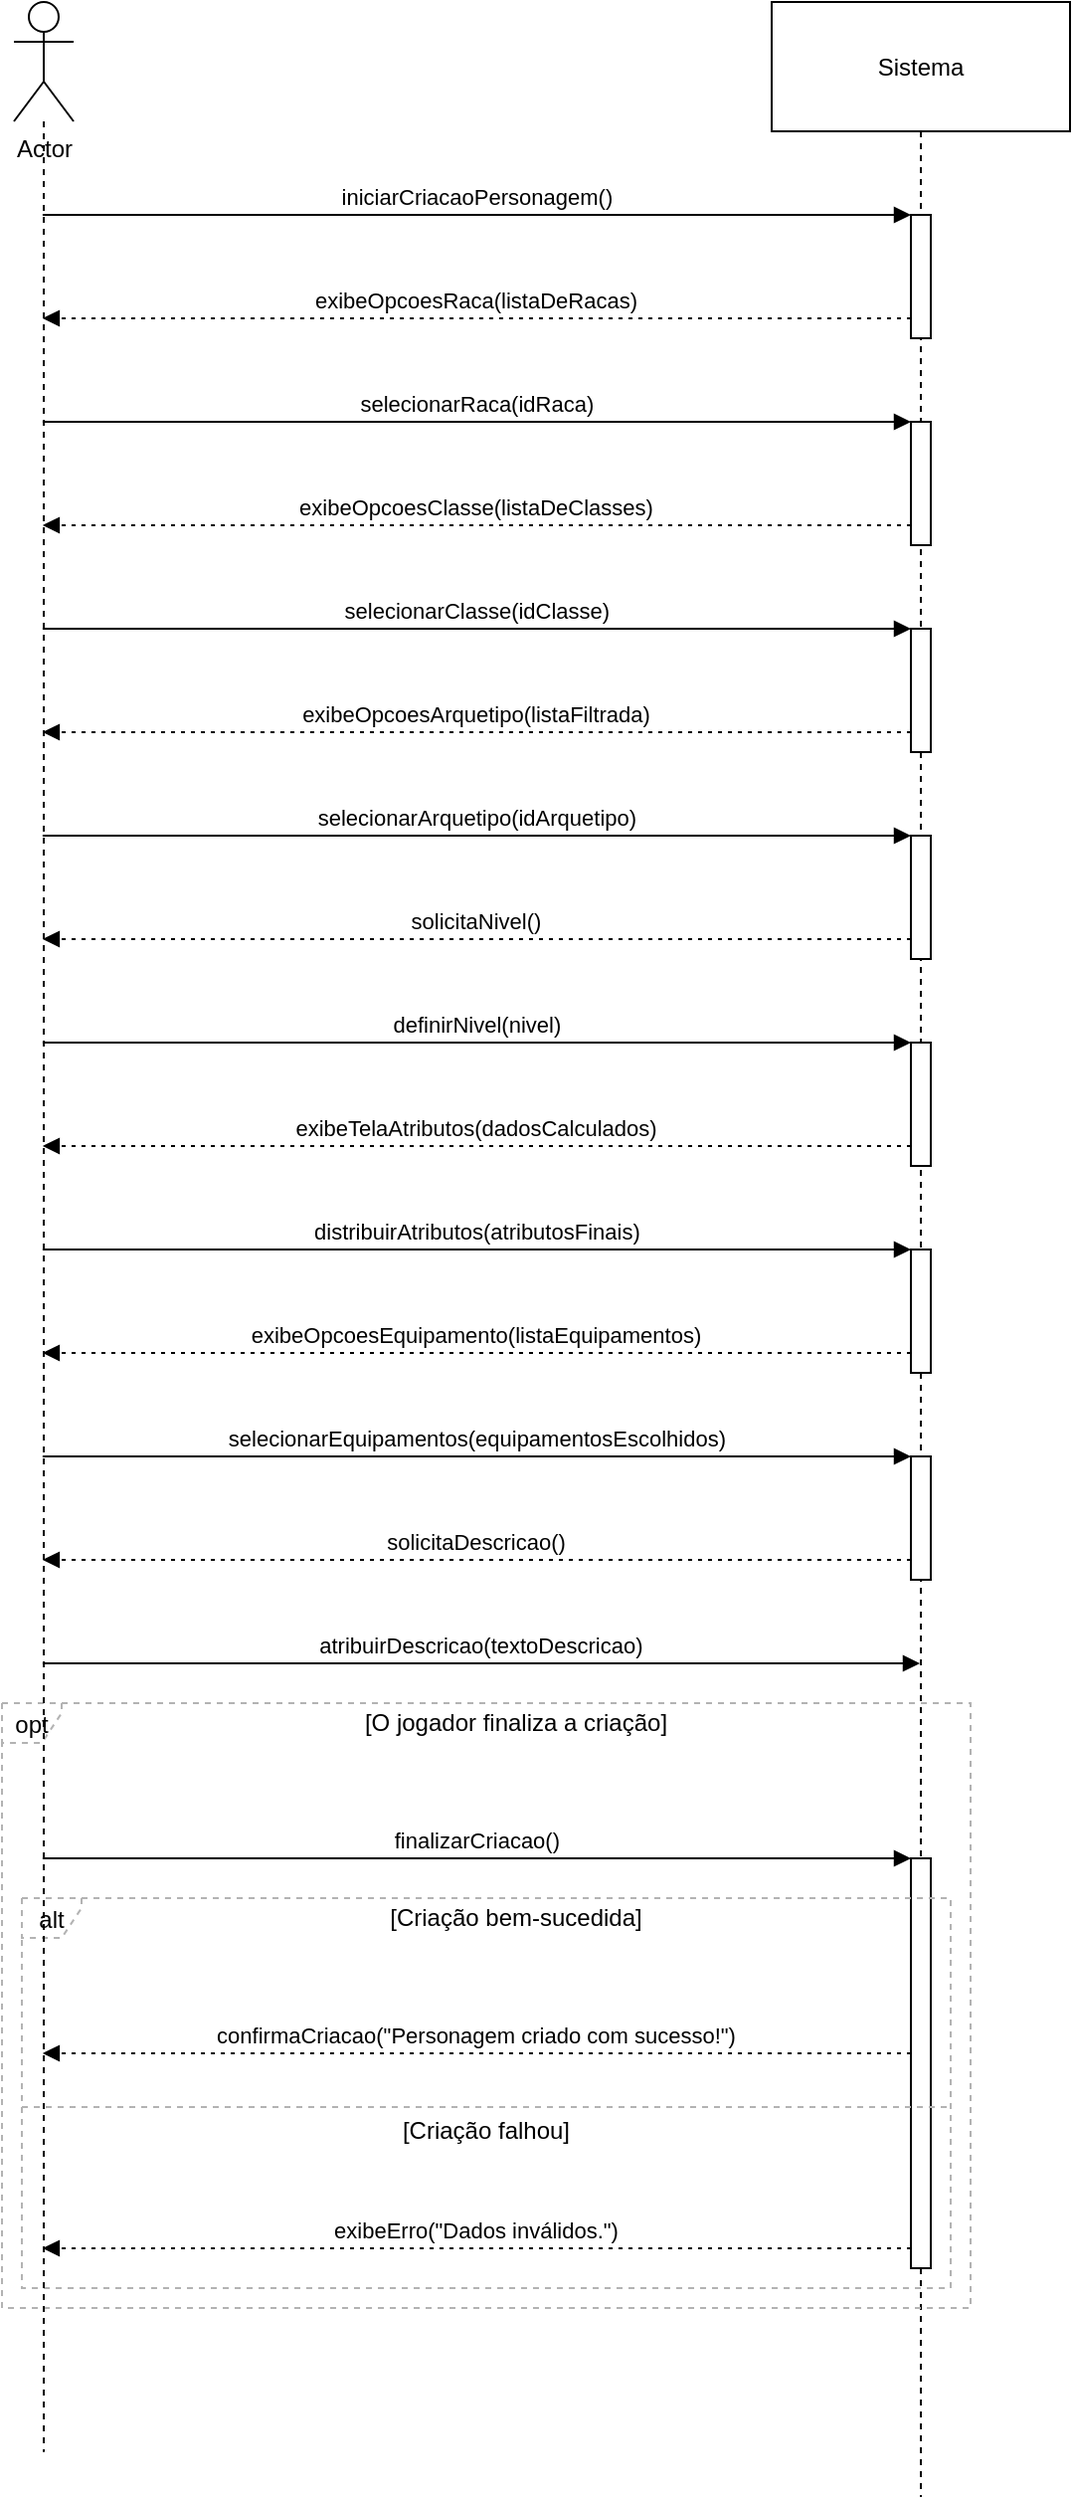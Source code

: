 <mxfile version="27.0.9">
  <diagram name="Página-1" id="l-obEBFW19zCgSfsUHMq">
    <mxGraphModel grid="1" page="1" gridSize="10" guides="1" tooltips="1" connect="1" arrows="1" fold="1" pageScale="1" pageWidth="827" pageHeight="1169" math="0" shadow="0">
      <root>
        <mxCell id="0" />
        <mxCell id="1" parent="0" />
        <mxCell id="BCsEEQTMQ2vHRVhNX29a-2" value="Sistema" style="shape=umlLifeline;perimeter=lifelinePerimeter;whiteSpace=wrap;container=1;dropTarget=0;collapsible=0;recursiveResize=0;outlineConnect=0;portConstraint=eastwest;newEdgeStyle={&quot;edgeStyle&quot;:&quot;elbowEdgeStyle&quot;,&quot;elbow&quot;:&quot;vertical&quot;,&quot;curved&quot;:0,&quot;rounded&quot;:0};size=65;" vertex="1" parent="1">
          <mxGeometry x="831" y="240" width="150" height="1254" as="geometry" />
        </mxCell>
        <mxCell id="BCsEEQTMQ2vHRVhNX29a-3" value="" style="points=[];perimeter=orthogonalPerimeter;outlineConnect=0;targetShapes=umlLifeline;portConstraint=eastwest;newEdgeStyle={&quot;edgeStyle&quot;:&quot;elbowEdgeStyle&quot;,&quot;elbow&quot;:&quot;vertical&quot;,&quot;curved&quot;:0,&quot;rounded&quot;:0}" vertex="1" parent="BCsEEQTMQ2vHRVhNX29a-2">
          <mxGeometry x="70" y="107" width="10" height="62" as="geometry" />
        </mxCell>
        <mxCell id="BCsEEQTMQ2vHRVhNX29a-4" value="" style="points=[];perimeter=orthogonalPerimeter;outlineConnect=0;targetShapes=umlLifeline;portConstraint=eastwest;newEdgeStyle={&quot;edgeStyle&quot;:&quot;elbowEdgeStyle&quot;,&quot;elbow&quot;:&quot;vertical&quot;,&quot;curved&quot;:0,&quot;rounded&quot;:0}" vertex="1" parent="BCsEEQTMQ2vHRVhNX29a-2">
          <mxGeometry x="70" y="211" width="10" height="62" as="geometry" />
        </mxCell>
        <mxCell id="BCsEEQTMQ2vHRVhNX29a-5" value="" style="points=[];perimeter=orthogonalPerimeter;outlineConnect=0;targetShapes=umlLifeline;portConstraint=eastwest;newEdgeStyle={&quot;edgeStyle&quot;:&quot;elbowEdgeStyle&quot;,&quot;elbow&quot;:&quot;vertical&quot;,&quot;curved&quot;:0,&quot;rounded&quot;:0}" vertex="1" parent="BCsEEQTMQ2vHRVhNX29a-2">
          <mxGeometry x="70" y="315" width="10" height="62" as="geometry" />
        </mxCell>
        <mxCell id="BCsEEQTMQ2vHRVhNX29a-6" value="" style="points=[];perimeter=orthogonalPerimeter;outlineConnect=0;targetShapes=umlLifeline;portConstraint=eastwest;newEdgeStyle={&quot;edgeStyle&quot;:&quot;elbowEdgeStyle&quot;,&quot;elbow&quot;:&quot;vertical&quot;,&quot;curved&quot;:0,&quot;rounded&quot;:0}" vertex="1" parent="BCsEEQTMQ2vHRVhNX29a-2">
          <mxGeometry x="70" y="419" width="10" height="62" as="geometry" />
        </mxCell>
        <mxCell id="BCsEEQTMQ2vHRVhNX29a-7" value="" style="points=[];perimeter=orthogonalPerimeter;outlineConnect=0;targetShapes=umlLifeline;portConstraint=eastwest;newEdgeStyle={&quot;edgeStyle&quot;:&quot;elbowEdgeStyle&quot;,&quot;elbow&quot;:&quot;vertical&quot;,&quot;curved&quot;:0,&quot;rounded&quot;:0}" vertex="1" parent="BCsEEQTMQ2vHRVhNX29a-2">
          <mxGeometry x="70" y="523" width="10" height="62" as="geometry" />
        </mxCell>
        <mxCell id="BCsEEQTMQ2vHRVhNX29a-8" value="" style="points=[];perimeter=orthogonalPerimeter;outlineConnect=0;targetShapes=umlLifeline;portConstraint=eastwest;newEdgeStyle={&quot;edgeStyle&quot;:&quot;elbowEdgeStyle&quot;,&quot;elbow&quot;:&quot;vertical&quot;,&quot;curved&quot;:0,&quot;rounded&quot;:0}" vertex="1" parent="BCsEEQTMQ2vHRVhNX29a-2">
          <mxGeometry x="70" y="627" width="10" height="62" as="geometry" />
        </mxCell>
        <mxCell id="BCsEEQTMQ2vHRVhNX29a-9" value="" style="points=[];perimeter=orthogonalPerimeter;outlineConnect=0;targetShapes=umlLifeline;portConstraint=eastwest;newEdgeStyle={&quot;edgeStyle&quot;:&quot;elbowEdgeStyle&quot;,&quot;elbow&quot;:&quot;vertical&quot;,&quot;curved&quot;:0,&quot;rounded&quot;:0}" vertex="1" parent="BCsEEQTMQ2vHRVhNX29a-2">
          <mxGeometry x="70" y="731" width="10" height="62" as="geometry" />
        </mxCell>
        <mxCell id="BCsEEQTMQ2vHRVhNX29a-10" value="" style="points=[];perimeter=orthogonalPerimeter;outlineConnect=0;targetShapes=umlLifeline;portConstraint=eastwest;newEdgeStyle={&quot;edgeStyle&quot;:&quot;elbowEdgeStyle&quot;,&quot;elbow&quot;:&quot;vertical&quot;,&quot;curved&quot;:0,&quot;rounded&quot;:0}" vertex="1" parent="BCsEEQTMQ2vHRVhNX29a-2">
          <mxGeometry x="70" y="933" width="10" height="206" as="geometry" />
        </mxCell>
        <mxCell id="BCsEEQTMQ2vHRVhNX29a-11" value="alt" style="shape=umlFrame;dashed=1;pointerEvents=0;dropTarget=0;strokeColor=#B3B3B3;height=20;width=30" vertex="1" parent="1">
          <mxGeometry x="454" y="1193" width="467" height="196" as="geometry" />
        </mxCell>
        <mxCell id="BCsEEQTMQ2vHRVhNX29a-12" value="[Criação bem-sucedida]" style="text;strokeColor=none;fillColor=none;align=center;verticalAlign=middle;whiteSpace=wrap;" vertex="1" parent="BCsEEQTMQ2vHRVhNX29a-11">
          <mxGeometry x="30" width="437" height="20" as="geometry" />
        </mxCell>
        <mxCell id="BCsEEQTMQ2vHRVhNX29a-13" value="[Criação falhou]" style="shape=line;dashed=1;whiteSpace=wrap;verticalAlign=top;labelPosition=center;verticalLabelPosition=middle;align=center;strokeColor=#B3B3B3;" vertex="1" parent="BCsEEQTMQ2vHRVhNX29a-11">
          <mxGeometry y="103" width="467" height="4" as="geometry" />
        </mxCell>
        <mxCell id="BCsEEQTMQ2vHRVhNX29a-14" value="opt" style="shape=umlFrame;dashed=1;pointerEvents=0;dropTarget=0;strokeColor=#B3B3B3;height=20;width=30" vertex="1" parent="1">
          <mxGeometry x="444" y="1095" width="487" height="304" as="geometry" />
        </mxCell>
        <mxCell id="BCsEEQTMQ2vHRVhNX29a-15" value="[O jogador finaliza a criação]" style="text;strokeColor=none;fillColor=none;align=center;verticalAlign=middle;whiteSpace=wrap;" vertex="1" parent="BCsEEQTMQ2vHRVhNX29a-14">
          <mxGeometry x="30" width="457" height="20" as="geometry" />
        </mxCell>
        <mxCell id="BCsEEQTMQ2vHRVhNX29a-16" value="iniciarCriacaoPersonagem()" style="verticalAlign=bottom;edgeStyle=elbowEdgeStyle;elbow=vertical;curved=0;rounded=0;endArrow=block;" edge="1" parent="1" target="BCsEEQTMQ2vHRVhNX29a-3">
          <mxGeometry relative="1" as="geometry">
            <Array as="points">
              <mxPoint x="694" y="347" />
            </Array>
            <mxPoint x="464.447" y="347" as="sourcePoint" />
          </mxGeometry>
        </mxCell>
        <mxCell id="BCsEEQTMQ2vHRVhNX29a-17" value="exibeOpcoesRaca(listaDeRacas)" style="verticalAlign=bottom;edgeStyle=elbowEdgeStyle;elbow=vertical;curved=0;rounded=0;dashed=1;dashPattern=2 3;endArrow=block;" edge="1" parent="1" source="BCsEEQTMQ2vHRVhNX29a-3">
          <mxGeometry relative="1" as="geometry">
            <Array as="points">
              <mxPoint x="695" y="399" />
            </Array>
            <mxPoint x="464.447" y="399" as="targetPoint" />
          </mxGeometry>
        </mxCell>
        <mxCell id="BCsEEQTMQ2vHRVhNX29a-18" value="selecionarRaca(idRaca)" style="verticalAlign=bottom;edgeStyle=elbowEdgeStyle;elbow=vertical;curved=0;rounded=0;endArrow=block;" edge="1" parent="1" target="BCsEEQTMQ2vHRVhNX29a-4">
          <mxGeometry relative="1" as="geometry">
            <Array as="points">
              <mxPoint x="694" y="451" />
            </Array>
            <mxPoint x="464.447" y="451" as="sourcePoint" />
          </mxGeometry>
        </mxCell>
        <mxCell id="BCsEEQTMQ2vHRVhNX29a-19" value="exibeOpcoesClasse(listaDeClasses)" style="verticalAlign=bottom;edgeStyle=elbowEdgeStyle;elbow=vertical;curved=0;rounded=0;dashed=1;dashPattern=2 3;endArrow=block;" edge="1" parent="1" source="BCsEEQTMQ2vHRVhNX29a-4">
          <mxGeometry relative="1" as="geometry">
            <Array as="points">
              <mxPoint x="695" y="503" />
            </Array>
            <mxPoint x="464.447" y="503" as="targetPoint" />
          </mxGeometry>
        </mxCell>
        <mxCell id="BCsEEQTMQ2vHRVhNX29a-20" value="selecionarClasse(idClasse)" style="verticalAlign=bottom;edgeStyle=elbowEdgeStyle;elbow=vertical;curved=0;rounded=0;endArrow=block;" edge="1" parent="1" target="BCsEEQTMQ2vHRVhNX29a-5">
          <mxGeometry relative="1" as="geometry">
            <Array as="points">
              <mxPoint x="694" y="555" />
            </Array>
            <mxPoint x="464.447" y="555" as="sourcePoint" />
          </mxGeometry>
        </mxCell>
        <mxCell id="BCsEEQTMQ2vHRVhNX29a-21" value="exibeOpcoesArquetipo(listaFiltrada)" style="verticalAlign=bottom;edgeStyle=elbowEdgeStyle;elbow=vertical;curved=0;rounded=0;dashed=1;dashPattern=2 3;endArrow=block;" edge="1" parent="1" source="BCsEEQTMQ2vHRVhNX29a-5">
          <mxGeometry relative="1" as="geometry">
            <Array as="points">
              <mxPoint x="695" y="607" />
            </Array>
            <mxPoint x="464.447" y="607" as="targetPoint" />
          </mxGeometry>
        </mxCell>
        <mxCell id="BCsEEQTMQ2vHRVhNX29a-22" value="selecionarArquetipo(idArquetipo)" style="verticalAlign=bottom;edgeStyle=elbowEdgeStyle;elbow=vertical;curved=0;rounded=0;endArrow=block;" edge="1" parent="1" target="BCsEEQTMQ2vHRVhNX29a-6">
          <mxGeometry relative="1" as="geometry">
            <Array as="points">
              <mxPoint x="694" y="659" />
            </Array>
            <mxPoint x="464.447" y="659" as="sourcePoint" />
          </mxGeometry>
        </mxCell>
        <mxCell id="BCsEEQTMQ2vHRVhNX29a-23" value="solicitaNivel()" style="verticalAlign=bottom;edgeStyle=elbowEdgeStyle;elbow=vertical;curved=0;rounded=0;dashed=1;dashPattern=2 3;endArrow=block;" edge="1" parent="1" source="BCsEEQTMQ2vHRVhNX29a-6">
          <mxGeometry relative="1" as="geometry">
            <Array as="points">
              <mxPoint x="695" y="711" />
            </Array>
            <mxPoint x="464.447" y="711" as="targetPoint" />
          </mxGeometry>
        </mxCell>
        <mxCell id="BCsEEQTMQ2vHRVhNX29a-24" value="definirNivel(nivel)" style="verticalAlign=bottom;edgeStyle=elbowEdgeStyle;elbow=vertical;curved=0;rounded=0;endArrow=block;" edge="1" parent="1" target="BCsEEQTMQ2vHRVhNX29a-7">
          <mxGeometry relative="1" as="geometry">
            <Array as="points">
              <mxPoint x="694" y="763" />
            </Array>
            <mxPoint x="464.447" y="763" as="sourcePoint" />
          </mxGeometry>
        </mxCell>
        <mxCell id="BCsEEQTMQ2vHRVhNX29a-25" value="exibeTelaAtributos(dadosCalculados)" style="verticalAlign=bottom;edgeStyle=elbowEdgeStyle;elbow=vertical;curved=0;rounded=0;dashed=1;dashPattern=2 3;endArrow=block;" edge="1" parent="1" source="BCsEEQTMQ2vHRVhNX29a-7">
          <mxGeometry relative="1" as="geometry">
            <Array as="points">
              <mxPoint x="695" y="815" />
            </Array>
            <mxPoint x="464.447" y="815" as="targetPoint" />
          </mxGeometry>
        </mxCell>
        <mxCell id="BCsEEQTMQ2vHRVhNX29a-26" value="distribuirAtributos(atributosFinais)" style="verticalAlign=bottom;edgeStyle=elbowEdgeStyle;elbow=vertical;curved=0;rounded=0;endArrow=block;" edge="1" parent="1" target="BCsEEQTMQ2vHRVhNX29a-8">
          <mxGeometry relative="1" as="geometry">
            <Array as="points">
              <mxPoint x="694" y="867" />
            </Array>
            <mxPoint x="464.447" y="867" as="sourcePoint" />
          </mxGeometry>
        </mxCell>
        <mxCell id="BCsEEQTMQ2vHRVhNX29a-27" value="exibeOpcoesEquipamento(listaEquipamentos)" style="verticalAlign=bottom;edgeStyle=elbowEdgeStyle;elbow=vertical;curved=0;rounded=0;dashed=1;dashPattern=2 3;endArrow=block;" edge="1" parent="1" source="BCsEEQTMQ2vHRVhNX29a-8">
          <mxGeometry relative="1" as="geometry">
            <Array as="points">
              <mxPoint x="695" y="919" />
            </Array>
            <mxPoint x="464.447" y="919" as="targetPoint" />
          </mxGeometry>
        </mxCell>
        <mxCell id="BCsEEQTMQ2vHRVhNX29a-28" value="selecionarEquipamentos(equipamentosEscolhidos)" style="verticalAlign=bottom;edgeStyle=elbowEdgeStyle;elbow=vertical;curved=0;rounded=0;endArrow=block;" edge="1" parent="1" target="BCsEEQTMQ2vHRVhNX29a-9">
          <mxGeometry relative="1" as="geometry">
            <Array as="points">
              <mxPoint x="694" y="971" />
            </Array>
            <mxPoint x="464.447" y="971" as="sourcePoint" />
          </mxGeometry>
        </mxCell>
        <mxCell id="BCsEEQTMQ2vHRVhNX29a-29" value="solicitaDescricao()" style="verticalAlign=bottom;edgeStyle=elbowEdgeStyle;elbow=vertical;curved=0;rounded=0;dashed=1;dashPattern=2 3;endArrow=block;" edge="1" parent="1" source="BCsEEQTMQ2vHRVhNX29a-9">
          <mxGeometry relative="1" as="geometry">
            <Array as="points">
              <mxPoint x="695" y="1023" />
            </Array>
            <mxPoint x="464.447" y="1023.0" as="targetPoint" />
          </mxGeometry>
        </mxCell>
        <mxCell id="BCsEEQTMQ2vHRVhNX29a-30" value="atribuirDescricao(textoDescricao)" style="verticalAlign=bottom;edgeStyle=elbowEdgeStyle;elbow=vertical;curved=0;rounded=0;endArrow=block;" edge="1" parent="1" target="BCsEEQTMQ2vHRVhNX29a-2">
          <mxGeometry relative="1" as="geometry">
            <Array as="points">
              <mxPoint x="694" y="1075" />
            </Array>
            <mxPoint x="464.447" y="1075" as="sourcePoint" />
          </mxGeometry>
        </mxCell>
        <mxCell id="BCsEEQTMQ2vHRVhNX29a-31" value="finalizarCriacao()" style="verticalAlign=bottom;edgeStyle=elbowEdgeStyle;elbow=vertical;curved=0;rounded=0;endArrow=block;" edge="1" parent="1" target="BCsEEQTMQ2vHRVhNX29a-10">
          <mxGeometry relative="1" as="geometry">
            <Array as="points">
              <mxPoint x="694" y="1173" />
            </Array>
            <mxPoint x="464.447" y="1173.0" as="sourcePoint" />
          </mxGeometry>
        </mxCell>
        <mxCell id="BCsEEQTMQ2vHRVhNX29a-32" value="confirmaCriacao(&quot;Personagem criado com sucesso!&quot;)" style="verticalAlign=bottom;edgeStyle=elbowEdgeStyle;elbow=vertical;curved=0;rounded=0;dashed=1;dashPattern=2 3;endArrow=block;" edge="1" parent="1" source="BCsEEQTMQ2vHRVhNX29a-10">
          <mxGeometry relative="1" as="geometry">
            <Array as="points">
              <mxPoint x="695" y="1271" />
            </Array>
            <mxPoint x="464.447" y="1271" as="targetPoint" />
          </mxGeometry>
        </mxCell>
        <mxCell id="BCsEEQTMQ2vHRVhNX29a-33" value="exibeErro(&quot;Dados inválidos.&quot;)" style="verticalAlign=bottom;edgeStyle=elbowEdgeStyle;elbow=vertical;curved=0;rounded=0;dashed=1;dashPattern=2 3;endArrow=block;" edge="1" parent="1" source="BCsEEQTMQ2vHRVhNX29a-10">
          <mxGeometry relative="1" as="geometry">
            <Array as="points">
              <mxPoint x="695" y="1369" />
            </Array>
            <mxPoint x="464.447" y="1369" as="targetPoint" />
          </mxGeometry>
        </mxCell>
        <mxCell id="tYW9CG9EoGIplCkMpaUD-7" style="edgeStyle=orthogonalEdgeStyle;rounded=0;orthogonalLoop=1;jettySize=auto;html=1;endArrow=none;startFill=0;dashed=1;" edge="1" parent="1" source="tYW9CG9EoGIplCkMpaUD-1">
          <mxGeometry relative="1" as="geometry">
            <mxPoint x="465" y="1471.404" as="targetPoint" />
          </mxGeometry>
        </mxCell>
        <mxCell id="tYW9CG9EoGIplCkMpaUD-1" value="Actor" style="shape=umlActor;verticalLabelPosition=bottom;verticalAlign=top;html=1;outlineConnect=0;" vertex="1" parent="1">
          <mxGeometry x="450" y="240" width="30" height="60" as="geometry" />
        </mxCell>
      </root>
    </mxGraphModel>
  </diagram>
</mxfile>
